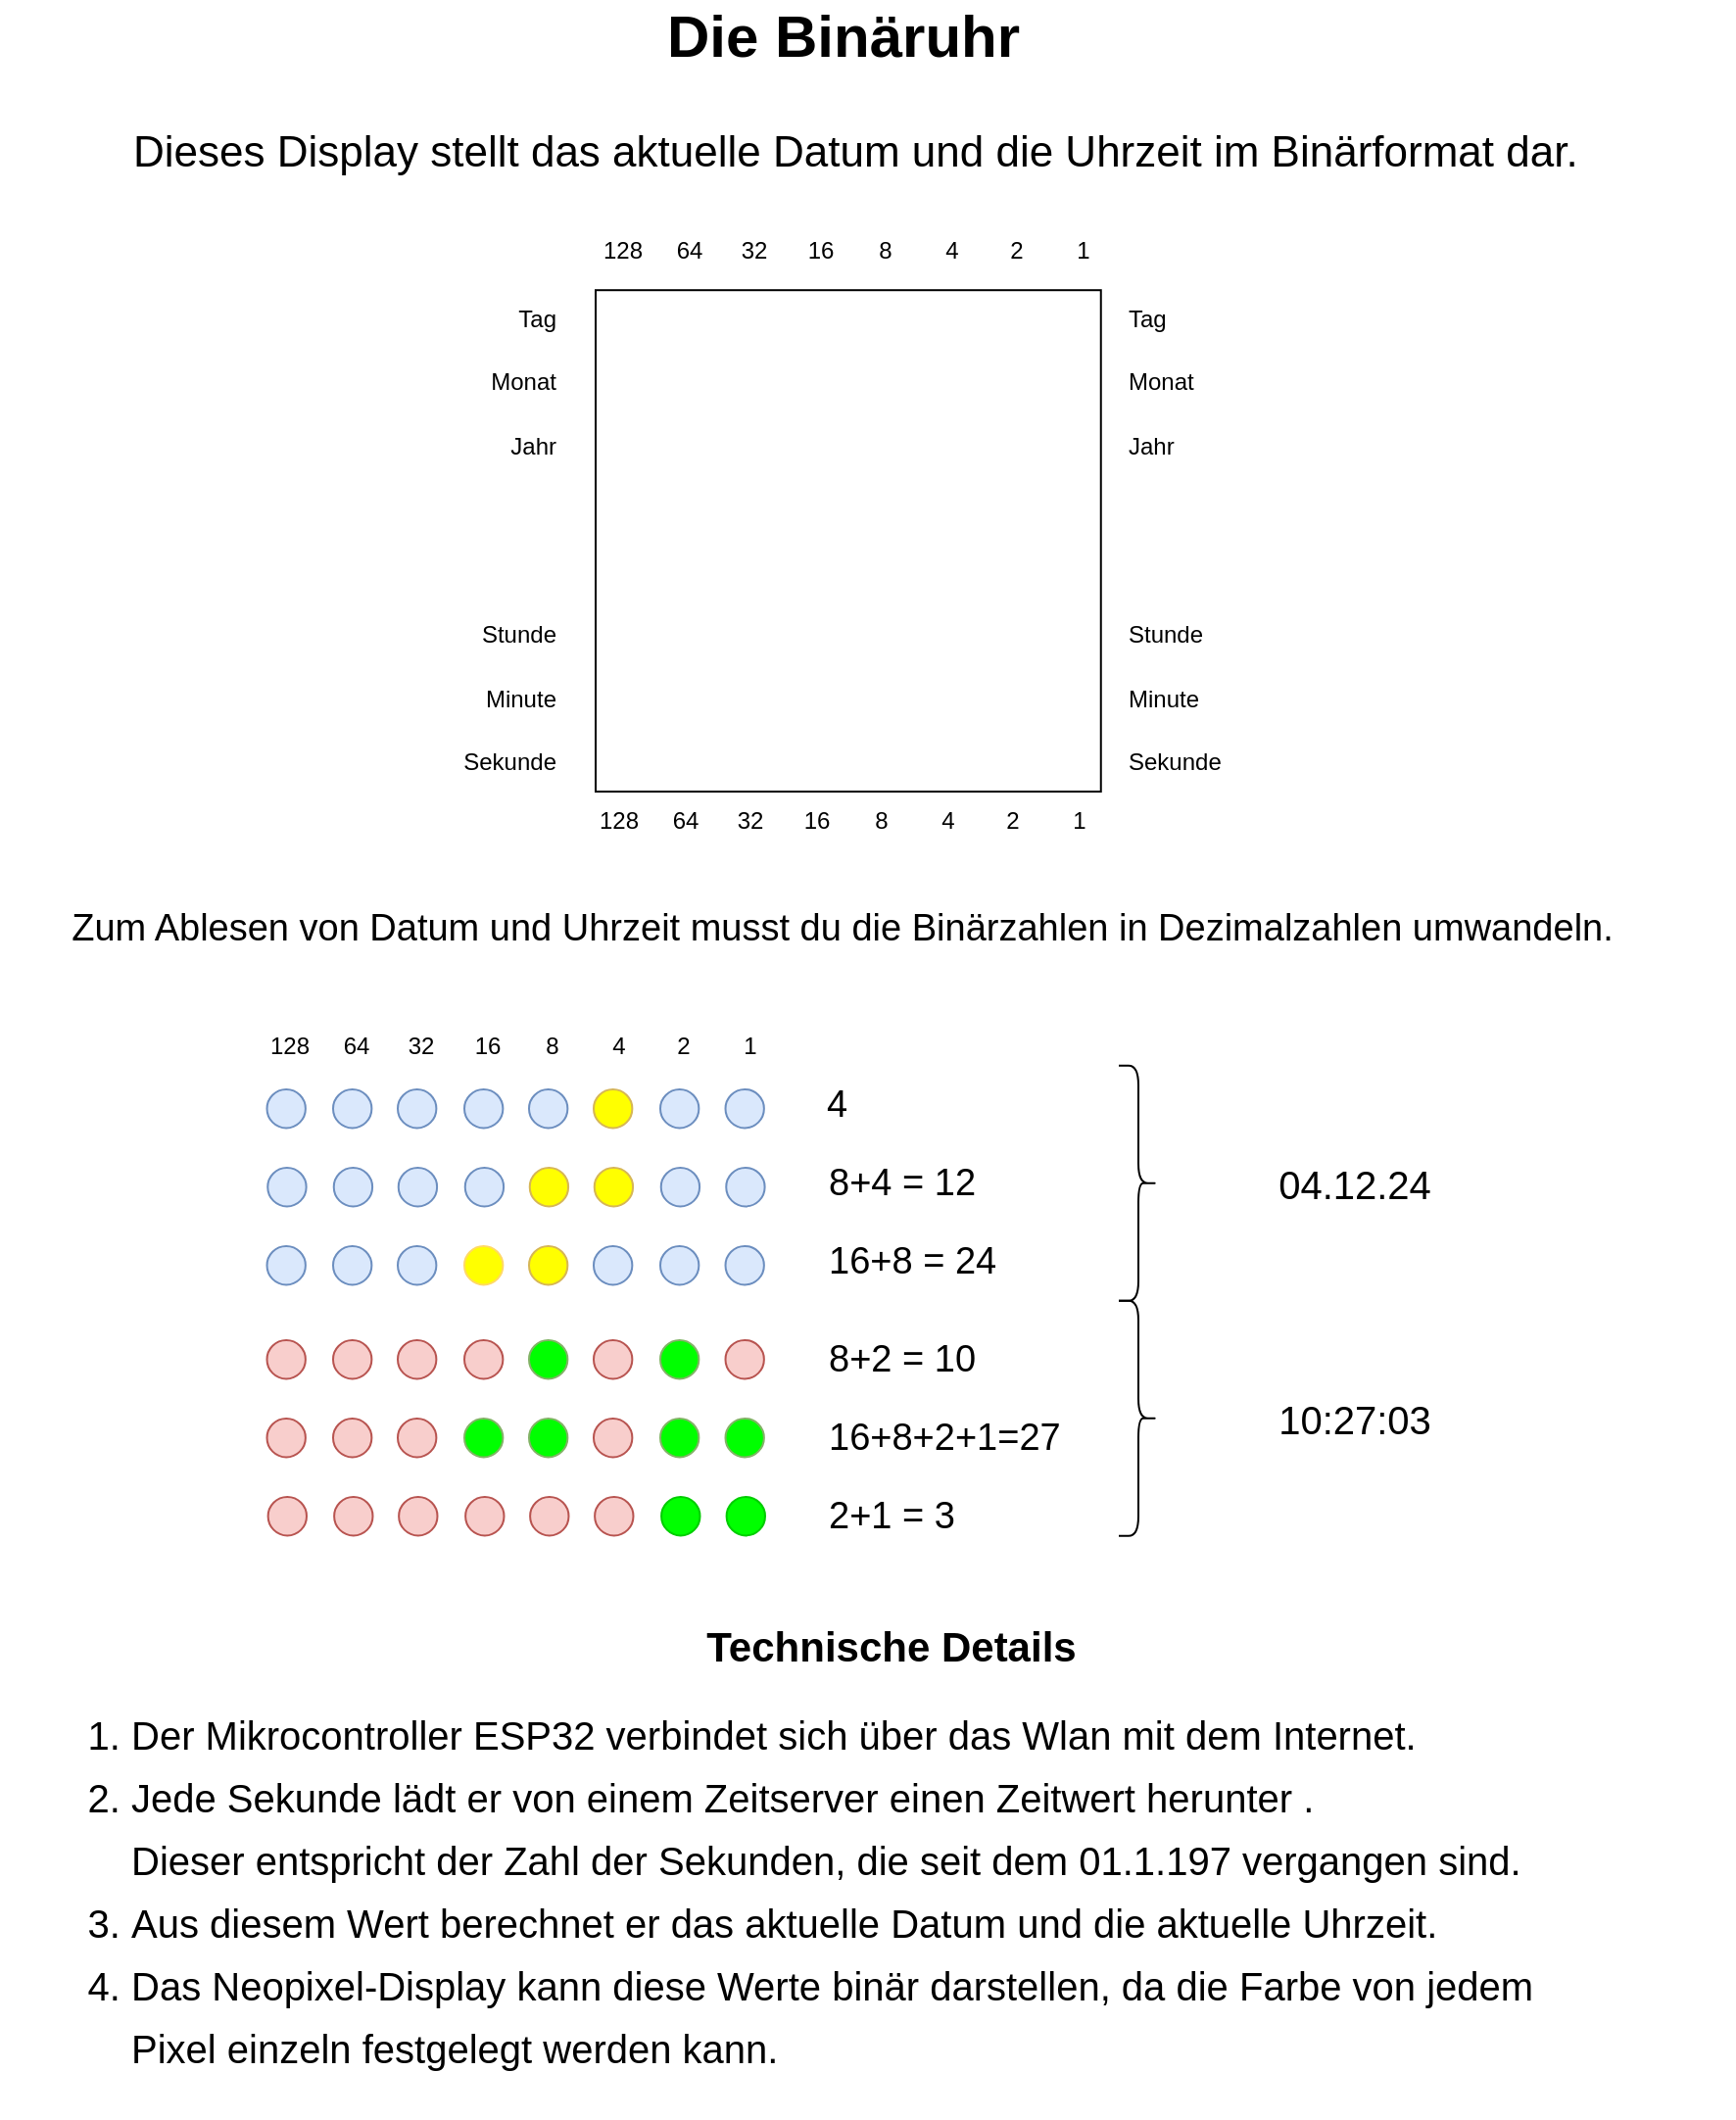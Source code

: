 <mxfile version="24.7.8">
  <diagram name="Seite-1" id="yKIF0gyPea6XclbkqL5s">
    <mxGraphModel dx="2307" dy="820" grid="1" gridSize="10" guides="1" tooltips="1" connect="1" arrows="1" fold="1" page="1" pageScale="1" pageWidth="827" pageHeight="1169" math="0" shadow="0">
      <root>
        <mxCell id="0" />
        <mxCell id="1" parent="0" />
        <mxCell id="57ipUzn8-yiYDWyyxtMg-46" value="&lt;font style=&quot;font-size: 19px;&quot;&gt;Zum Ablesen von Datum und Uhrzeit musst du die Binärzahlen in Dezimalzahlen umwandeln.&lt;/font&gt;" style="text;html=1;align=center;verticalAlign=middle;whiteSpace=wrap;rounded=0;" vertex="1" parent="1">
          <mxGeometry x="-16" y="516" width="860" height="30" as="geometry" />
        </mxCell>
        <mxCell id="57ipUzn8-yiYDWyyxtMg-47" value="" style="group" vertex="1" connectable="0" parent="1">
          <mxGeometry x="210" y="170.0" width="408" height="321" as="geometry" />
        </mxCell>
        <mxCell id="8Yk4AXUet44jnyZRvVOJ-1" value="" style="rounded=0;whiteSpace=wrap;html=1;" parent="57ipUzn8-yiYDWyyxtMg-47" vertex="1">
          <mxGeometry x="78" y="35.1" width="257.873" height="255.905" as="geometry" />
        </mxCell>
        <mxCell id="57ipUzn8-yiYDWyyxtMg-1" value="1" style="text;html=1;align=center;verticalAlign=middle;whiteSpace=wrap;rounded=0;" vertex="1" parent="57ipUzn8-yiYDWyyxtMg-47">
          <mxGeometry x="295" y="291" width="60" height="30" as="geometry" />
        </mxCell>
        <mxCell id="57ipUzn8-yiYDWyyxtMg-2" value="2" style="text;html=1;align=center;verticalAlign=middle;whiteSpace=wrap;rounded=0;" vertex="1" parent="57ipUzn8-yiYDWyyxtMg-47">
          <mxGeometry x="261" y="291" width="60" height="30" as="geometry" />
        </mxCell>
        <mxCell id="57ipUzn8-yiYDWyyxtMg-3" value="4" style="text;html=1;align=center;verticalAlign=middle;whiteSpace=wrap;rounded=0;" vertex="1" parent="57ipUzn8-yiYDWyyxtMg-47">
          <mxGeometry x="228" y="291" width="60" height="30" as="geometry" />
        </mxCell>
        <mxCell id="57ipUzn8-yiYDWyyxtMg-4" value="8" style="text;html=1;align=center;verticalAlign=middle;whiteSpace=wrap;rounded=0;" vertex="1" parent="57ipUzn8-yiYDWyyxtMg-47">
          <mxGeometry x="194" y="291" width="60" height="30" as="geometry" />
        </mxCell>
        <mxCell id="57ipUzn8-yiYDWyyxtMg-5" value="16" style="text;html=1;align=center;verticalAlign=middle;whiteSpace=wrap;rounded=0;" vertex="1" parent="57ipUzn8-yiYDWyyxtMg-47">
          <mxGeometry x="161" y="291" width="60" height="30" as="geometry" />
        </mxCell>
        <mxCell id="57ipUzn8-yiYDWyyxtMg-6" value="32" style="text;html=1;align=center;verticalAlign=middle;whiteSpace=wrap;rounded=0;" vertex="1" parent="57ipUzn8-yiYDWyyxtMg-47">
          <mxGeometry x="127" y="291" width="60" height="30" as="geometry" />
        </mxCell>
        <mxCell id="57ipUzn8-yiYDWyyxtMg-7" value="64" style="text;html=1;align=center;verticalAlign=middle;whiteSpace=wrap;rounded=0;" vertex="1" parent="57ipUzn8-yiYDWyyxtMg-47">
          <mxGeometry x="94" y="291" width="60" height="30" as="geometry" />
        </mxCell>
        <mxCell id="57ipUzn8-yiYDWyyxtMg-8" value="128" style="text;html=1;align=center;verticalAlign=middle;whiteSpace=wrap;rounded=0;" vertex="1" parent="57ipUzn8-yiYDWyyxtMg-47">
          <mxGeometry x="60" y="291" width="60" height="30" as="geometry" />
        </mxCell>
        <mxCell id="57ipUzn8-yiYDWyyxtMg-27" value="" style="group;align=left;" vertex="1" connectable="0" parent="57ipUzn8-yiYDWyyxtMg-47">
          <mxGeometry x="348" y="35.1" width="60" height="255.9" as="geometry" />
        </mxCell>
        <mxCell id="57ipUzn8-yiYDWyyxtMg-36" value="" style="group;align=left;" vertex="1" connectable="0" parent="57ipUzn8-yiYDWyyxtMg-27">
          <mxGeometry width="60" height="255.9" as="geometry" />
        </mxCell>
        <mxCell id="57ipUzn8-yiYDWyyxtMg-28" value="Monat" style="text;html=1;align=left;verticalAlign=middle;whiteSpace=wrap;rounded=0;" vertex="1" parent="57ipUzn8-yiYDWyyxtMg-36">
          <mxGeometry y="32" width="60" height="30" as="geometry" />
        </mxCell>
        <mxCell id="57ipUzn8-yiYDWyyxtMg-29" value="Tag" style="text;html=1;align=left;verticalAlign=middle;whiteSpace=wrap;rounded=0;" vertex="1" parent="57ipUzn8-yiYDWyyxtMg-36">
          <mxGeometry width="60" height="30" as="geometry" />
        </mxCell>
        <mxCell id="57ipUzn8-yiYDWyyxtMg-30" value="Jahr" style="text;html=1;align=left;verticalAlign=middle;whiteSpace=wrap;rounded=0;" vertex="1" parent="57ipUzn8-yiYDWyyxtMg-36">
          <mxGeometry y="65" width="60" height="30" as="geometry" />
        </mxCell>
        <mxCell id="57ipUzn8-yiYDWyyxtMg-31" value="Stunde" style="text;html=1;align=left;verticalAlign=middle;whiteSpace=wrap;rounded=0;" vertex="1" parent="57ipUzn8-yiYDWyyxtMg-36">
          <mxGeometry y="161" width="60" height="30" as="geometry" />
        </mxCell>
        <mxCell id="57ipUzn8-yiYDWyyxtMg-32" value="Minute" style="text;html=1;align=left;verticalAlign=middle;whiteSpace=wrap;rounded=0;" vertex="1" parent="57ipUzn8-yiYDWyyxtMg-36">
          <mxGeometry y="194" width="60" height="30" as="geometry" />
        </mxCell>
        <mxCell id="57ipUzn8-yiYDWyyxtMg-33" value="Sekunde" style="text;html=1;align=left;verticalAlign=middle;whiteSpace=wrap;rounded=0;" vertex="1" parent="57ipUzn8-yiYDWyyxtMg-36">
          <mxGeometry y="225.9" width="60" height="30" as="geometry" />
        </mxCell>
        <mxCell id="57ipUzn8-yiYDWyyxtMg-34" value="&amp;nbsp; &amp;nbsp;&amp;nbsp;" style="text;html=1;align=left;verticalAlign=middle;resizable=0;points=[];autosize=1;strokeColor=none;fillColor=none;" vertex="1" parent="57ipUzn8-yiYDWyyxtMg-36">
          <mxGeometry x="20" y="97" width="40" height="30" as="geometry" />
        </mxCell>
        <mxCell id="57ipUzn8-yiYDWyyxtMg-35" value="&amp;nbsp; &amp;nbsp;&amp;nbsp;" style="text;html=1;align=left;verticalAlign=middle;resizable=0;points=[];autosize=1;strokeColor=none;fillColor=none;" vertex="1" parent="57ipUzn8-yiYDWyyxtMg-36">
          <mxGeometry x="20" y="129" width="40" height="30" as="geometry" />
        </mxCell>
        <mxCell id="57ipUzn8-yiYDWyyxtMg-37" value="" style="group" vertex="1" connectable="0" parent="57ipUzn8-yiYDWyyxtMg-47">
          <mxGeometry y="35.1" width="60" height="255.9" as="geometry" />
        </mxCell>
        <mxCell id="57ipUzn8-yiYDWyyxtMg-10" value="Monat" style="text;html=1;align=right;verticalAlign=middle;whiteSpace=wrap;rounded=0;container=0;" vertex="1" parent="57ipUzn8-yiYDWyyxtMg-37">
          <mxGeometry y="32" width="60" height="30" as="geometry" />
        </mxCell>
        <mxCell id="57ipUzn8-yiYDWyyxtMg-11" value="Tag" style="text;html=1;align=right;verticalAlign=middle;whiteSpace=wrap;rounded=0;container=0;" vertex="1" parent="57ipUzn8-yiYDWyyxtMg-37">
          <mxGeometry width="60" height="30" as="geometry" />
        </mxCell>
        <mxCell id="57ipUzn8-yiYDWyyxtMg-12" value="Jahr" style="text;html=1;align=right;verticalAlign=middle;whiteSpace=wrap;rounded=0;container=0;" vertex="1" parent="57ipUzn8-yiYDWyyxtMg-37">
          <mxGeometry y="65" width="60" height="30" as="geometry" />
        </mxCell>
        <mxCell id="57ipUzn8-yiYDWyyxtMg-13" value="Stunde" style="text;html=1;align=right;verticalAlign=middle;whiteSpace=wrap;rounded=0;container=0;" vertex="1" parent="57ipUzn8-yiYDWyyxtMg-37">
          <mxGeometry y="161" width="60" height="30" as="geometry" />
        </mxCell>
        <mxCell id="57ipUzn8-yiYDWyyxtMg-14" value="Minute" style="text;html=1;align=right;verticalAlign=middle;whiteSpace=wrap;rounded=0;container=0;" vertex="1" parent="57ipUzn8-yiYDWyyxtMg-37">
          <mxGeometry y="194" width="60" height="30" as="geometry" />
        </mxCell>
        <mxCell id="57ipUzn8-yiYDWyyxtMg-15" value="Sekunde" style="text;html=1;align=right;verticalAlign=middle;whiteSpace=wrap;rounded=0;container=0;" vertex="1" parent="57ipUzn8-yiYDWyyxtMg-37">
          <mxGeometry y="225.9" width="60" height="30" as="geometry" />
        </mxCell>
        <mxCell id="57ipUzn8-yiYDWyyxtMg-16" value="&amp;nbsp; &amp;nbsp;&amp;nbsp;" style="text;html=1;align=right;verticalAlign=middle;resizable=0;points=[];autosize=1;strokeColor=none;fillColor=none;container=0;" vertex="1" parent="57ipUzn8-yiYDWyyxtMg-37">
          <mxGeometry x="20" y="97" width="40" height="30" as="geometry" />
        </mxCell>
        <mxCell id="57ipUzn8-yiYDWyyxtMg-17" value="&amp;nbsp; &amp;nbsp;&amp;nbsp;" style="text;html=1;align=right;verticalAlign=middle;resizable=0;points=[];autosize=1;strokeColor=none;fillColor=none;container=0;" vertex="1" parent="57ipUzn8-yiYDWyyxtMg-37">
          <mxGeometry x="20" y="129" width="40" height="30" as="geometry" />
        </mxCell>
        <mxCell id="57ipUzn8-yiYDWyyxtMg-38" value="1" style="text;html=1;align=center;verticalAlign=middle;whiteSpace=wrap;rounded=0;" vertex="1" parent="57ipUzn8-yiYDWyyxtMg-47">
          <mxGeometry x="297" width="60" height="30" as="geometry" />
        </mxCell>
        <mxCell id="57ipUzn8-yiYDWyyxtMg-39" value="2" style="text;html=1;align=center;verticalAlign=middle;whiteSpace=wrap;rounded=0;" vertex="1" parent="57ipUzn8-yiYDWyyxtMg-47">
          <mxGeometry x="263" width="60" height="30" as="geometry" />
        </mxCell>
        <mxCell id="57ipUzn8-yiYDWyyxtMg-40" value="4" style="text;html=1;align=center;verticalAlign=middle;whiteSpace=wrap;rounded=0;" vertex="1" parent="57ipUzn8-yiYDWyyxtMg-47">
          <mxGeometry x="230" width="60" height="30" as="geometry" />
        </mxCell>
        <mxCell id="57ipUzn8-yiYDWyyxtMg-41" value="8" style="text;html=1;align=center;verticalAlign=middle;whiteSpace=wrap;rounded=0;" vertex="1" parent="57ipUzn8-yiYDWyyxtMg-47">
          <mxGeometry x="196" width="60" height="30" as="geometry" />
        </mxCell>
        <mxCell id="57ipUzn8-yiYDWyyxtMg-42" value="16" style="text;html=1;align=center;verticalAlign=middle;whiteSpace=wrap;rounded=0;" vertex="1" parent="57ipUzn8-yiYDWyyxtMg-47">
          <mxGeometry x="163" width="60" height="30" as="geometry" />
        </mxCell>
        <mxCell id="57ipUzn8-yiYDWyyxtMg-43" value="32" style="text;html=1;align=center;verticalAlign=middle;whiteSpace=wrap;rounded=0;" vertex="1" parent="57ipUzn8-yiYDWyyxtMg-47">
          <mxGeometry x="129" width="60" height="30" as="geometry" />
        </mxCell>
        <mxCell id="57ipUzn8-yiYDWyyxtMg-44" value="64" style="text;html=1;align=center;verticalAlign=middle;whiteSpace=wrap;rounded=0;" vertex="1" parent="57ipUzn8-yiYDWyyxtMg-47">
          <mxGeometry x="96" width="60" height="30" as="geometry" />
        </mxCell>
        <mxCell id="57ipUzn8-yiYDWyyxtMg-45" value="128" style="text;html=1;align=center;verticalAlign=middle;whiteSpace=wrap;rounded=0;" vertex="1" parent="57ipUzn8-yiYDWyyxtMg-47">
          <mxGeometry x="62" width="60" height="30" as="geometry" />
        </mxCell>
        <mxCell id="57ipUzn8-yiYDWyyxtMg-48" value="&lt;font style=&quot;font-size: 22px;&quot;&gt;Dieses Display stellt das aktuelle Datum und die Uhrzeit im Binärformat dar.&lt;/font&gt;" style="text;html=1;align=left;verticalAlign=middle;whiteSpace=wrap;rounded=0;" vertex="1" parent="1">
          <mxGeometry x="50" y="120" width="760" height="30" as="geometry" />
        </mxCell>
        <mxCell id="57ipUzn8-yiYDWyyxtMg-59" value="&lt;font style=&quot;font-size: 30px;&quot;&gt;&lt;b&gt;Die Binäruhr&lt;/b&gt;&lt;/font&gt;" style="text;html=1;align=center;verticalAlign=middle;whiteSpace=wrap;rounded=0;" vertex="1" parent="1">
          <mxGeometry x="245.53" y="60" width="336.94" height="30" as="geometry" />
        </mxCell>
        <mxCell id="57ipUzn8-yiYDWyyxtMg-106" value="&lt;font size=&quot;1&quot; style=&quot;&quot;&gt;&lt;b style=&quot;font-size: 21px;&quot;&gt;Technische Details&lt;/b&gt;&lt;/font&gt;" style="text;html=1;align=center;verticalAlign=middle;whiteSpace=wrap;rounded=0;" vertex="1" parent="1">
          <mxGeometry x="9" y="882" width="860" height="30" as="geometry" />
        </mxCell>
        <mxCell id="57ipUzn8-yiYDWyyxtMg-107" value="&lt;ol style=&quot;font-size: 20px; line-height: 160%;&quot;&gt;&lt;li&gt;&lt;span style=&quot;&quot;&gt;Der Mikrocontroller ESP32 verbindet sich über das Wlan mit dem Internet.&lt;/span&gt;&lt;/li&gt;&lt;li&gt;&lt;span style=&quot;&quot;&gt;Jede Sekunde lädt er von einem Zeitserver einen Zeitwert herunter .&lt;br&gt;Dieser entspricht der Zahl der Sekunden, die seit dem 01.1.197 vergangen sind.&lt;/span&gt;&lt;/li&gt;&lt;li&gt;&lt;span style=&quot;&quot;&gt;Aus diesem Wert berechnet er das aktuelle Datum und die aktuelle Uhrzeit.&lt;/span&gt;&lt;/li&gt;&lt;li&gt;Das Neopixel-Display kann diese Werte binär darstellen, da die Farbe von jedem&lt;br&gt;Pixel einzeln festgelegt werden kann.&lt;/li&gt;&lt;/ol&gt;" style="text;html=1;align=left;verticalAlign=middle;whiteSpace=wrap;rounded=0;" vertex="1" parent="1">
          <mxGeometry x="9" y="1002" width="860" height="40" as="geometry" />
        </mxCell>
        <mxCell id="57ipUzn8-yiYDWyyxtMg-139" value="" style="group" vertex="1" connectable="0" parent="1">
          <mxGeometry x="102" y="576" width="623" height="274.84" as="geometry" />
        </mxCell>
        <mxCell id="57ipUzn8-yiYDWyyxtMg-60" value="" style="ellipse;whiteSpace=wrap;html=1;aspect=fixed;fillColor=#f8cecc;strokeColor=#b85450;" vertex="1" parent="57ipUzn8-yiYDWyyxtMg-139">
          <mxGeometry x="185" y="164.999" width="19.685" height="19.69" as="geometry" />
        </mxCell>
        <mxCell id="57ipUzn8-yiYDWyyxtMg-61" value="1" style="text;html=1;align=center;verticalAlign=middle;whiteSpace=wrap;rounded=0;" vertex="1" parent="57ipUzn8-yiYDWyyxtMg-139">
          <mxGeometry x="235" width="60" height="30" as="geometry" />
        </mxCell>
        <mxCell id="57ipUzn8-yiYDWyyxtMg-62" value="2" style="text;html=1;align=center;verticalAlign=middle;whiteSpace=wrap;rounded=0;" vertex="1" parent="57ipUzn8-yiYDWyyxtMg-139">
          <mxGeometry x="201" width="60" height="30" as="geometry" />
        </mxCell>
        <mxCell id="57ipUzn8-yiYDWyyxtMg-63" value="4" style="text;html=1;align=center;verticalAlign=middle;whiteSpace=wrap;rounded=0;" vertex="1" parent="57ipUzn8-yiYDWyyxtMg-139">
          <mxGeometry x="168" width="60" height="30" as="geometry" />
        </mxCell>
        <mxCell id="57ipUzn8-yiYDWyyxtMg-64" value="8" style="text;html=1;align=center;verticalAlign=middle;whiteSpace=wrap;rounded=0;" vertex="1" parent="57ipUzn8-yiYDWyyxtMg-139">
          <mxGeometry x="134" width="60" height="30" as="geometry" />
        </mxCell>
        <mxCell id="57ipUzn8-yiYDWyyxtMg-65" value="16" style="text;html=1;align=center;verticalAlign=middle;whiteSpace=wrap;rounded=0;" vertex="1" parent="57ipUzn8-yiYDWyyxtMg-139">
          <mxGeometry x="101" width="60" height="30" as="geometry" />
        </mxCell>
        <mxCell id="57ipUzn8-yiYDWyyxtMg-66" value="32" style="text;html=1;align=center;verticalAlign=middle;whiteSpace=wrap;rounded=0;" vertex="1" parent="57ipUzn8-yiYDWyyxtMg-139">
          <mxGeometry x="67" width="60" height="30" as="geometry" />
        </mxCell>
        <mxCell id="57ipUzn8-yiYDWyyxtMg-67" value="64" style="text;html=1;align=center;verticalAlign=middle;whiteSpace=wrap;rounded=0;" vertex="1" parent="57ipUzn8-yiYDWyyxtMg-139">
          <mxGeometry x="34" width="60" height="30" as="geometry" />
        </mxCell>
        <mxCell id="57ipUzn8-yiYDWyyxtMg-68" value="128" style="text;html=1;align=center;verticalAlign=middle;whiteSpace=wrap;rounded=0;" vertex="1" parent="57ipUzn8-yiYDWyyxtMg-139">
          <mxGeometry width="60" height="30" as="geometry" />
        </mxCell>
        <mxCell id="57ipUzn8-yiYDWyyxtMg-69" value="" style="ellipse;whiteSpace=wrap;html=1;aspect=fixed;fillColor=#f8cecc;strokeColor=#b85450;" vertex="1" parent="57ipUzn8-yiYDWyyxtMg-139">
          <mxGeometry x="52" y="164.999" width="19.685" height="19.69" as="geometry" />
        </mxCell>
        <mxCell id="57ipUzn8-yiYDWyyxtMg-70" value="" style="ellipse;whiteSpace=wrap;html=1;aspect=fixed;fillColor=#00FF00;strokeColor=#82b366;" vertex="1" parent="57ipUzn8-yiYDWyyxtMg-139">
          <mxGeometry x="219" y="164.999" width="19.685" height="19.69" as="geometry" />
        </mxCell>
        <mxCell id="57ipUzn8-yiYDWyyxtMg-71" value="" style="ellipse;whiteSpace=wrap;html=1;aspect=fixed;fillColor=#f8cecc;strokeColor=#b85450;" vertex="1" parent="57ipUzn8-yiYDWyyxtMg-139">
          <mxGeometry x="85" y="164.999" width="19.685" height="19.69" as="geometry" />
        </mxCell>
        <mxCell id="57ipUzn8-yiYDWyyxtMg-72" value="" style="ellipse;whiteSpace=wrap;html=1;aspect=fixed;fillColor=#f8cecc;strokeColor=#b85450;" vertex="1" parent="57ipUzn8-yiYDWyyxtMg-139">
          <mxGeometry x="252.255" y="164.999" width="19.685" height="19.69" as="geometry" />
        </mxCell>
        <mxCell id="57ipUzn8-yiYDWyyxtMg-73" value="" style="ellipse;whiteSpace=wrap;html=1;aspect=fixed;fillColor=#f8cecc;strokeColor=#b85450;" vertex="1" parent="57ipUzn8-yiYDWyyxtMg-139">
          <mxGeometry x="119" y="164.999" width="19.685" height="19.69" as="geometry" />
        </mxCell>
        <mxCell id="57ipUzn8-yiYDWyyxtMg-74" value="" style="ellipse;whiteSpace=wrap;html=1;aspect=fixed;fillColor=#f8cecc;strokeColor=#b85450;" vertex="1" parent="57ipUzn8-yiYDWyyxtMg-139">
          <mxGeometry x="18.255" y="164.999" width="19.685" height="19.69" as="geometry" />
        </mxCell>
        <mxCell id="57ipUzn8-yiYDWyyxtMg-75" value="" style="ellipse;whiteSpace=wrap;html=1;aspect=fixed;fillColor=#00FF00;strokeColor=#82b366;" vertex="1" parent="57ipUzn8-yiYDWyyxtMg-139">
          <mxGeometry x="152" y="164.999" width="19.685" height="19.69" as="geometry" />
        </mxCell>
        <mxCell id="57ipUzn8-yiYDWyyxtMg-77" value="&lt;font style=&quot;font-size: 19px;&quot;&gt;8+2 = 10&lt;/font&gt;" style="text;html=1;align=left;verticalAlign=middle;resizable=0;points=[];autosize=1;strokeColor=none;fillColor=none;" vertex="1" parent="57ipUzn8-yiYDWyyxtMg-139">
          <mxGeometry x="302.63" y="154.84" width="100" height="40" as="geometry" />
        </mxCell>
        <mxCell id="57ipUzn8-yiYDWyyxtMg-78" value="" style="ellipse;whiteSpace=wrap;html=1;aspect=fixed;fillColor=#f8cecc;strokeColor=#b85450;" vertex="1" parent="57ipUzn8-yiYDWyyxtMg-139">
          <mxGeometry x="185" y="204.999" width="19.685" height="19.69" as="geometry" />
        </mxCell>
        <mxCell id="57ipUzn8-yiYDWyyxtMg-79" value="" style="ellipse;whiteSpace=wrap;html=1;aspect=fixed;fillColor=#f8cecc;strokeColor=#b85450;" vertex="1" parent="57ipUzn8-yiYDWyyxtMg-139">
          <mxGeometry x="52" y="204.999" width="19.685" height="19.69" as="geometry" />
        </mxCell>
        <mxCell id="57ipUzn8-yiYDWyyxtMg-80" value="" style="ellipse;whiteSpace=wrap;html=1;aspect=fixed;fillColor=#00FF00;strokeColor=#82b366;" vertex="1" parent="57ipUzn8-yiYDWyyxtMg-139">
          <mxGeometry x="219" y="204.999" width="19.685" height="19.69" as="geometry" />
        </mxCell>
        <mxCell id="57ipUzn8-yiYDWyyxtMg-81" value="" style="ellipse;whiteSpace=wrap;html=1;aspect=fixed;fillColor=#f8cecc;strokeColor=#b85450;" vertex="1" parent="57ipUzn8-yiYDWyyxtMg-139">
          <mxGeometry x="85" y="204.999" width="19.685" height="19.69" as="geometry" />
        </mxCell>
        <mxCell id="57ipUzn8-yiYDWyyxtMg-82" value="" style="ellipse;whiteSpace=wrap;html=1;aspect=fixed;fillColor=#00FF00;strokeColor=#82b366;" vertex="1" parent="57ipUzn8-yiYDWyyxtMg-139">
          <mxGeometry x="252.255" y="204.999" width="19.685" height="19.69" as="geometry" />
        </mxCell>
        <mxCell id="57ipUzn8-yiYDWyyxtMg-83" value="" style="ellipse;whiteSpace=wrap;html=1;aspect=fixed;fillColor=#00FF00;strokeColor=#82b366;" vertex="1" parent="57ipUzn8-yiYDWyyxtMg-139">
          <mxGeometry x="119" y="204.999" width="19.685" height="19.69" as="geometry" />
        </mxCell>
        <mxCell id="57ipUzn8-yiYDWyyxtMg-84" value="" style="ellipse;whiteSpace=wrap;html=1;aspect=fixed;fillColor=#f8cecc;strokeColor=#b85450;" vertex="1" parent="57ipUzn8-yiYDWyyxtMg-139">
          <mxGeometry x="18.255" y="204.999" width="19.685" height="19.69" as="geometry" />
        </mxCell>
        <mxCell id="57ipUzn8-yiYDWyyxtMg-85" value="" style="ellipse;whiteSpace=wrap;html=1;aspect=fixed;fillColor=#00FF00;strokeColor=#82b366;" vertex="1" parent="57ipUzn8-yiYDWyyxtMg-139">
          <mxGeometry x="152" y="204.999" width="19.685" height="19.69" as="geometry" />
        </mxCell>
        <mxCell id="57ipUzn8-yiYDWyyxtMg-86" value="&lt;span style=&quot;font-size: 19px;&quot;&gt;16+8+2+1=27&lt;/span&gt;" style="text;html=1;align=left;verticalAlign=middle;resizable=0;points=[];autosize=1;strokeColor=none;fillColor=none;" vertex="1" parent="57ipUzn8-yiYDWyyxtMg-139">
          <mxGeometry x="302.63" y="194.84" width="140" height="40" as="geometry" />
        </mxCell>
        <mxCell id="57ipUzn8-yiYDWyyxtMg-87" value="" style="ellipse;whiteSpace=wrap;html=1;aspect=fixed;fillColor=#FFFF00;strokeColor=#d6b656;" vertex="1" parent="57ipUzn8-yiYDWyyxtMg-139">
          <mxGeometry x="185.37" y="76.999" width="19.685" height="19.69" as="geometry" />
        </mxCell>
        <mxCell id="57ipUzn8-yiYDWyyxtMg-88" value="" style="ellipse;whiteSpace=wrap;html=1;aspect=fixed;fillColor=#dae8fc;strokeColor=#6c8ebf;" vertex="1" parent="57ipUzn8-yiYDWyyxtMg-139">
          <mxGeometry x="52.37" y="76.999" width="19.685" height="19.69" as="geometry" />
        </mxCell>
        <mxCell id="57ipUzn8-yiYDWyyxtMg-89" value="" style="ellipse;whiteSpace=wrap;html=1;aspect=fixed;fillColor=#dae8fc;strokeColor=#6c8ebf;" vertex="1" parent="57ipUzn8-yiYDWyyxtMg-139">
          <mxGeometry x="219.37" y="76.999" width="19.685" height="19.69" as="geometry" />
        </mxCell>
        <mxCell id="57ipUzn8-yiYDWyyxtMg-90" value="" style="ellipse;whiteSpace=wrap;html=1;aspect=fixed;fillColor=#dae8fc;strokeColor=#6c8ebf;" vertex="1" parent="57ipUzn8-yiYDWyyxtMg-139">
          <mxGeometry x="85.37" y="76.999" width="19.685" height="19.69" as="geometry" />
        </mxCell>
        <mxCell id="57ipUzn8-yiYDWyyxtMg-91" value="" style="ellipse;whiteSpace=wrap;html=1;aspect=fixed;fillColor=#dae8fc;strokeColor=#6c8ebf;" vertex="1" parent="57ipUzn8-yiYDWyyxtMg-139">
          <mxGeometry x="252.625" y="76.999" width="19.685" height="19.69" as="geometry" />
        </mxCell>
        <mxCell id="57ipUzn8-yiYDWyyxtMg-92" value="" style="ellipse;whiteSpace=wrap;html=1;aspect=fixed;fillColor=#dae8fc;strokeColor=#6c8ebf;" vertex="1" parent="57ipUzn8-yiYDWyyxtMg-139">
          <mxGeometry x="119.37" y="76.999" width="19.685" height="19.69" as="geometry" />
        </mxCell>
        <mxCell id="57ipUzn8-yiYDWyyxtMg-93" value="" style="ellipse;whiteSpace=wrap;html=1;aspect=fixed;fillColor=#dae8fc;strokeColor=#6c8ebf;" vertex="1" parent="57ipUzn8-yiYDWyyxtMg-139">
          <mxGeometry x="18.625" y="76.999" width="19.685" height="19.69" as="geometry" />
        </mxCell>
        <mxCell id="57ipUzn8-yiYDWyyxtMg-94" value="" style="ellipse;whiteSpace=wrap;html=1;aspect=fixed;fillColor=#FFFF00;strokeColor=#d6b656;" vertex="1" parent="57ipUzn8-yiYDWyyxtMg-139">
          <mxGeometry x="152.37" y="76.999" width="19.685" height="19.69" as="geometry" />
        </mxCell>
        <mxCell id="57ipUzn8-yiYDWyyxtMg-95" value="&lt;span style=&quot;font-size: 19px;&quot;&gt;8+4 = 12&lt;/span&gt;" style="text;html=1;align=left;verticalAlign=middle;resizable=0;points=[];autosize=1;strokeColor=none;fillColor=none;" vertex="1" parent="57ipUzn8-yiYDWyyxtMg-139">
          <mxGeometry x="302.63" y="64.84" width="100" height="40" as="geometry" />
        </mxCell>
        <mxCell id="57ipUzn8-yiYDWyyxtMg-96" value="" style="ellipse;whiteSpace=wrap;html=1;aspect=fixed;fillColor=#dae8fc;strokeColor=#6c8ebf;" vertex="1" parent="57ipUzn8-yiYDWyyxtMg-139">
          <mxGeometry x="185" y="116.999" width="19.685" height="19.69" as="geometry" />
        </mxCell>
        <mxCell id="57ipUzn8-yiYDWyyxtMg-97" value="" style="ellipse;whiteSpace=wrap;html=1;aspect=fixed;fillColor=#dae8fc;strokeColor=#6c8ebf;" vertex="1" parent="57ipUzn8-yiYDWyyxtMg-139">
          <mxGeometry x="52" y="116.999" width="19.685" height="19.69" as="geometry" />
        </mxCell>
        <mxCell id="57ipUzn8-yiYDWyyxtMg-98" value="" style="ellipse;whiteSpace=wrap;html=1;aspect=fixed;fillColor=#dae8fc;strokeColor=#6c8ebf;" vertex="1" parent="57ipUzn8-yiYDWyyxtMg-139">
          <mxGeometry x="219" y="116.999" width="19.685" height="19.69" as="geometry" />
        </mxCell>
        <mxCell id="57ipUzn8-yiYDWyyxtMg-99" value="" style="ellipse;whiteSpace=wrap;html=1;aspect=fixed;fillColor=#dae8fc;strokeColor=#6c8ebf;" vertex="1" parent="57ipUzn8-yiYDWyyxtMg-139">
          <mxGeometry x="85" y="116.999" width="19.685" height="19.69" as="geometry" />
        </mxCell>
        <mxCell id="57ipUzn8-yiYDWyyxtMg-100" value="" style="ellipse;whiteSpace=wrap;html=1;aspect=fixed;fillColor=#dae8fc;strokeColor=#6c8ebf;" vertex="1" parent="57ipUzn8-yiYDWyyxtMg-139">
          <mxGeometry x="252.255" y="116.999" width="19.685" height="19.69" as="geometry" />
        </mxCell>
        <mxCell id="57ipUzn8-yiYDWyyxtMg-101" value="" style="ellipse;whiteSpace=wrap;html=1;aspect=fixed;fillColor=#FFFF00;strokeColor=#FFD966;" vertex="1" parent="57ipUzn8-yiYDWyyxtMg-139">
          <mxGeometry x="119" y="116.999" width="19.685" height="19.69" as="geometry" />
        </mxCell>
        <mxCell id="57ipUzn8-yiYDWyyxtMg-102" value="" style="ellipse;whiteSpace=wrap;html=1;aspect=fixed;fillColor=#dae8fc;strokeColor=#6c8ebf;" vertex="1" parent="57ipUzn8-yiYDWyyxtMg-139">
          <mxGeometry x="18.255" y="116.999" width="19.685" height="19.69" as="geometry" />
        </mxCell>
        <mxCell id="57ipUzn8-yiYDWyyxtMg-103" value="" style="ellipse;whiteSpace=wrap;html=1;aspect=fixed;fillColor=#FFFF00;strokeColor=#d6b656;" vertex="1" parent="57ipUzn8-yiYDWyyxtMg-139">
          <mxGeometry x="152" y="116.999" width="19.685" height="19.69" as="geometry" />
        </mxCell>
        <mxCell id="57ipUzn8-yiYDWyyxtMg-104" value="&lt;span style=&quot;font-size: 19px;&quot;&gt;16+8 = 24&lt;/span&gt;" style="text;html=1;align=left;verticalAlign=middle;resizable=0;points=[];autosize=1;strokeColor=none;fillColor=none;" vertex="1" parent="57ipUzn8-yiYDWyyxtMg-139">
          <mxGeometry x="302.63" y="104.84" width="110" height="40" as="geometry" />
        </mxCell>
        <mxCell id="57ipUzn8-yiYDWyyxtMg-116" value="" style="ellipse;whiteSpace=wrap;html=1;aspect=fixed;fillColor=#f8cecc;strokeColor=#b85450;" vertex="1" parent="57ipUzn8-yiYDWyyxtMg-139">
          <mxGeometry x="185.56" y="244.999" width="19.685" height="19.69" as="geometry" />
        </mxCell>
        <mxCell id="57ipUzn8-yiYDWyyxtMg-117" value="" style="ellipse;whiteSpace=wrap;html=1;aspect=fixed;fillColor=#f8cecc;strokeColor=#b85450;" vertex="1" parent="57ipUzn8-yiYDWyyxtMg-139">
          <mxGeometry x="52.56" y="244.999" width="19.685" height="19.69" as="geometry" />
        </mxCell>
        <mxCell id="57ipUzn8-yiYDWyyxtMg-118" value="" style="ellipse;whiteSpace=wrap;html=1;aspect=fixed;fillColor=#00FF00;strokeColor=#00CC00;" vertex="1" parent="57ipUzn8-yiYDWyyxtMg-139">
          <mxGeometry x="219.56" y="244.999" width="19.685" height="19.69" as="geometry" />
        </mxCell>
        <mxCell id="57ipUzn8-yiYDWyyxtMg-119" value="" style="ellipse;whiteSpace=wrap;html=1;aspect=fixed;fillColor=#f8cecc;strokeColor=#b85450;" vertex="1" parent="57ipUzn8-yiYDWyyxtMg-139">
          <mxGeometry x="85.56" y="244.999" width="19.685" height="19.69" as="geometry" />
        </mxCell>
        <mxCell id="57ipUzn8-yiYDWyyxtMg-120" value="" style="ellipse;whiteSpace=wrap;html=1;aspect=fixed;fillColor=#00FF00;strokeColor=#00CC00;" vertex="1" parent="57ipUzn8-yiYDWyyxtMg-139">
          <mxGeometry x="252.815" y="244.999" width="19.685" height="19.69" as="geometry" />
        </mxCell>
        <mxCell id="57ipUzn8-yiYDWyyxtMg-121" value="" style="ellipse;whiteSpace=wrap;html=1;aspect=fixed;fillColor=#f8cecc;strokeColor=#b85450;" vertex="1" parent="57ipUzn8-yiYDWyyxtMg-139">
          <mxGeometry x="119.56" y="244.999" width="19.685" height="19.69" as="geometry" />
        </mxCell>
        <mxCell id="57ipUzn8-yiYDWyyxtMg-122" value="" style="ellipse;whiteSpace=wrap;html=1;aspect=fixed;fillColor=#f8cecc;strokeColor=#b85450;" vertex="1" parent="57ipUzn8-yiYDWyyxtMg-139">
          <mxGeometry x="18.815" y="244.999" width="19.685" height="19.69" as="geometry" />
        </mxCell>
        <mxCell id="57ipUzn8-yiYDWyyxtMg-123" value="" style="ellipse;whiteSpace=wrap;html=1;aspect=fixed;fillColor=#f8cecc;strokeColor=#b85450;" vertex="1" parent="57ipUzn8-yiYDWyyxtMg-139">
          <mxGeometry x="152.56" y="244.999" width="19.685" height="19.69" as="geometry" />
        </mxCell>
        <mxCell id="57ipUzn8-yiYDWyyxtMg-124" value="&lt;span style=&quot;font-size: 19px;&quot;&gt;2+1 = 3&lt;/span&gt;" style="text;html=1;align=left;verticalAlign=middle;resizable=0;points=[];autosize=1;strokeColor=none;fillColor=none;" vertex="1" parent="57ipUzn8-yiYDWyyxtMg-139">
          <mxGeometry x="303.19" y="234.84" width="90" height="40" as="geometry" />
        </mxCell>
        <mxCell id="57ipUzn8-yiYDWyyxtMg-125" value="" style="ellipse;whiteSpace=wrap;html=1;aspect=fixed;fillColor=#FFFF00;strokeColor=#d6b656;" vertex="1" parent="57ipUzn8-yiYDWyyxtMg-139">
          <mxGeometry x="185" y="36.999" width="19.685" height="19.69" as="geometry" />
        </mxCell>
        <mxCell id="57ipUzn8-yiYDWyyxtMg-126" value="" style="ellipse;whiteSpace=wrap;html=1;aspect=fixed;fillColor=#dae8fc;strokeColor=#6c8ebf;" vertex="1" parent="57ipUzn8-yiYDWyyxtMg-139">
          <mxGeometry x="52" y="36.999" width="19.685" height="19.69" as="geometry" />
        </mxCell>
        <mxCell id="57ipUzn8-yiYDWyyxtMg-127" value="" style="ellipse;whiteSpace=wrap;html=1;aspect=fixed;fillColor=#dae8fc;strokeColor=#6c8ebf;" vertex="1" parent="57ipUzn8-yiYDWyyxtMg-139">
          <mxGeometry x="219" y="36.999" width="19.685" height="19.69" as="geometry" />
        </mxCell>
        <mxCell id="57ipUzn8-yiYDWyyxtMg-128" value="" style="ellipse;whiteSpace=wrap;html=1;aspect=fixed;fillColor=#dae8fc;strokeColor=#6c8ebf;" vertex="1" parent="57ipUzn8-yiYDWyyxtMg-139">
          <mxGeometry x="85" y="36.999" width="19.685" height="19.69" as="geometry" />
        </mxCell>
        <mxCell id="57ipUzn8-yiYDWyyxtMg-129" value="" style="ellipse;whiteSpace=wrap;html=1;aspect=fixed;fillColor=#dae8fc;strokeColor=#6c8ebf;" vertex="1" parent="57ipUzn8-yiYDWyyxtMg-139">
          <mxGeometry x="252.255" y="36.999" width="19.685" height="19.69" as="geometry" />
        </mxCell>
        <mxCell id="57ipUzn8-yiYDWyyxtMg-130" value="" style="ellipse;whiteSpace=wrap;html=1;aspect=fixed;fillColor=#dae8fc;strokeColor=#6c8ebf;" vertex="1" parent="57ipUzn8-yiYDWyyxtMg-139">
          <mxGeometry x="119" y="36.999" width="19.685" height="19.69" as="geometry" />
        </mxCell>
        <mxCell id="57ipUzn8-yiYDWyyxtMg-131" value="" style="ellipse;whiteSpace=wrap;html=1;aspect=fixed;fillColor=#dae8fc;strokeColor=#6c8ebf;" vertex="1" parent="57ipUzn8-yiYDWyyxtMg-139">
          <mxGeometry x="18.255" y="36.999" width="19.685" height="19.69" as="geometry" />
        </mxCell>
        <mxCell id="57ipUzn8-yiYDWyyxtMg-132" value="" style="ellipse;whiteSpace=wrap;html=1;aspect=fixed;fillColor=#dae8fc;strokeColor=#6c8ebf;" vertex="1" parent="57ipUzn8-yiYDWyyxtMg-139">
          <mxGeometry x="152" y="36.999" width="19.685" height="19.69" as="geometry" />
        </mxCell>
        <mxCell id="57ipUzn8-yiYDWyyxtMg-133" value="&lt;span style=&quot;font-size: 19px;&quot;&gt;4&lt;/span&gt;" style="text;html=1;align=left;verticalAlign=middle;resizable=0;points=[];autosize=1;strokeColor=none;fillColor=none;" vertex="1" parent="57ipUzn8-yiYDWyyxtMg-139">
          <mxGeometry x="302.26" y="24.84" width="30" height="40" as="geometry" />
        </mxCell>
        <mxCell id="57ipUzn8-yiYDWyyxtMg-135" value="" style="shape=curlyBracket;whiteSpace=wrap;html=1;rounded=1;flipH=1;labelPosition=right;verticalLabelPosition=middle;align=left;verticalAlign=middle;" vertex="1" parent="57ipUzn8-yiYDWyyxtMg-139">
          <mxGeometry x="453" y="24.84" width="20" height="120" as="geometry" />
        </mxCell>
        <mxCell id="57ipUzn8-yiYDWyyxtMg-136" value="&lt;font style=&quot;font-size: 20px;&quot;&gt;04.12.24&lt;/font&gt;" style="text;html=1;align=center;verticalAlign=middle;resizable=0;points=[];autosize=1;strokeColor=none;fillColor=none;" vertex="1" parent="57ipUzn8-yiYDWyyxtMg-139">
          <mxGeometry x="523" y="64.84" width="100" height="40" as="geometry" />
        </mxCell>
        <mxCell id="57ipUzn8-yiYDWyyxtMg-137" value="" style="shape=curlyBracket;whiteSpace=wrap;html=1;rounded=1;flipH=1;labelPosition=right;verticalLabelPosition=middle;align=left;verticalAlign=middle;" vertex="1" parent="57ipUzn8-yiYDWyyxtMg-139">
          <mxGeometry x="453" y="144.84" width="20" height="120" as="geometry" />
        </mxCell>
        <mxCell id="57ipUzn8-yiYDWyyxtMg-138" value="&lt;font style=&quot;font-size: 20px;&quot;&gt;10:27:03&lt;/font&gt;" style="text;html=1;align=center;verticalAlign=middle;resizable=0;points=[];autosize=1;strokeColor=none;fillColor=none;" vertex="1" parent="57ipUzn8-yiYDWyyxtMg-139">
          <mxGeometry x="523" y="184.69" width="100" height="40" as="geometry" />
        </mxCell>
      </root>
    </mxGraphModel>
  </diagram>
</mxfile>
